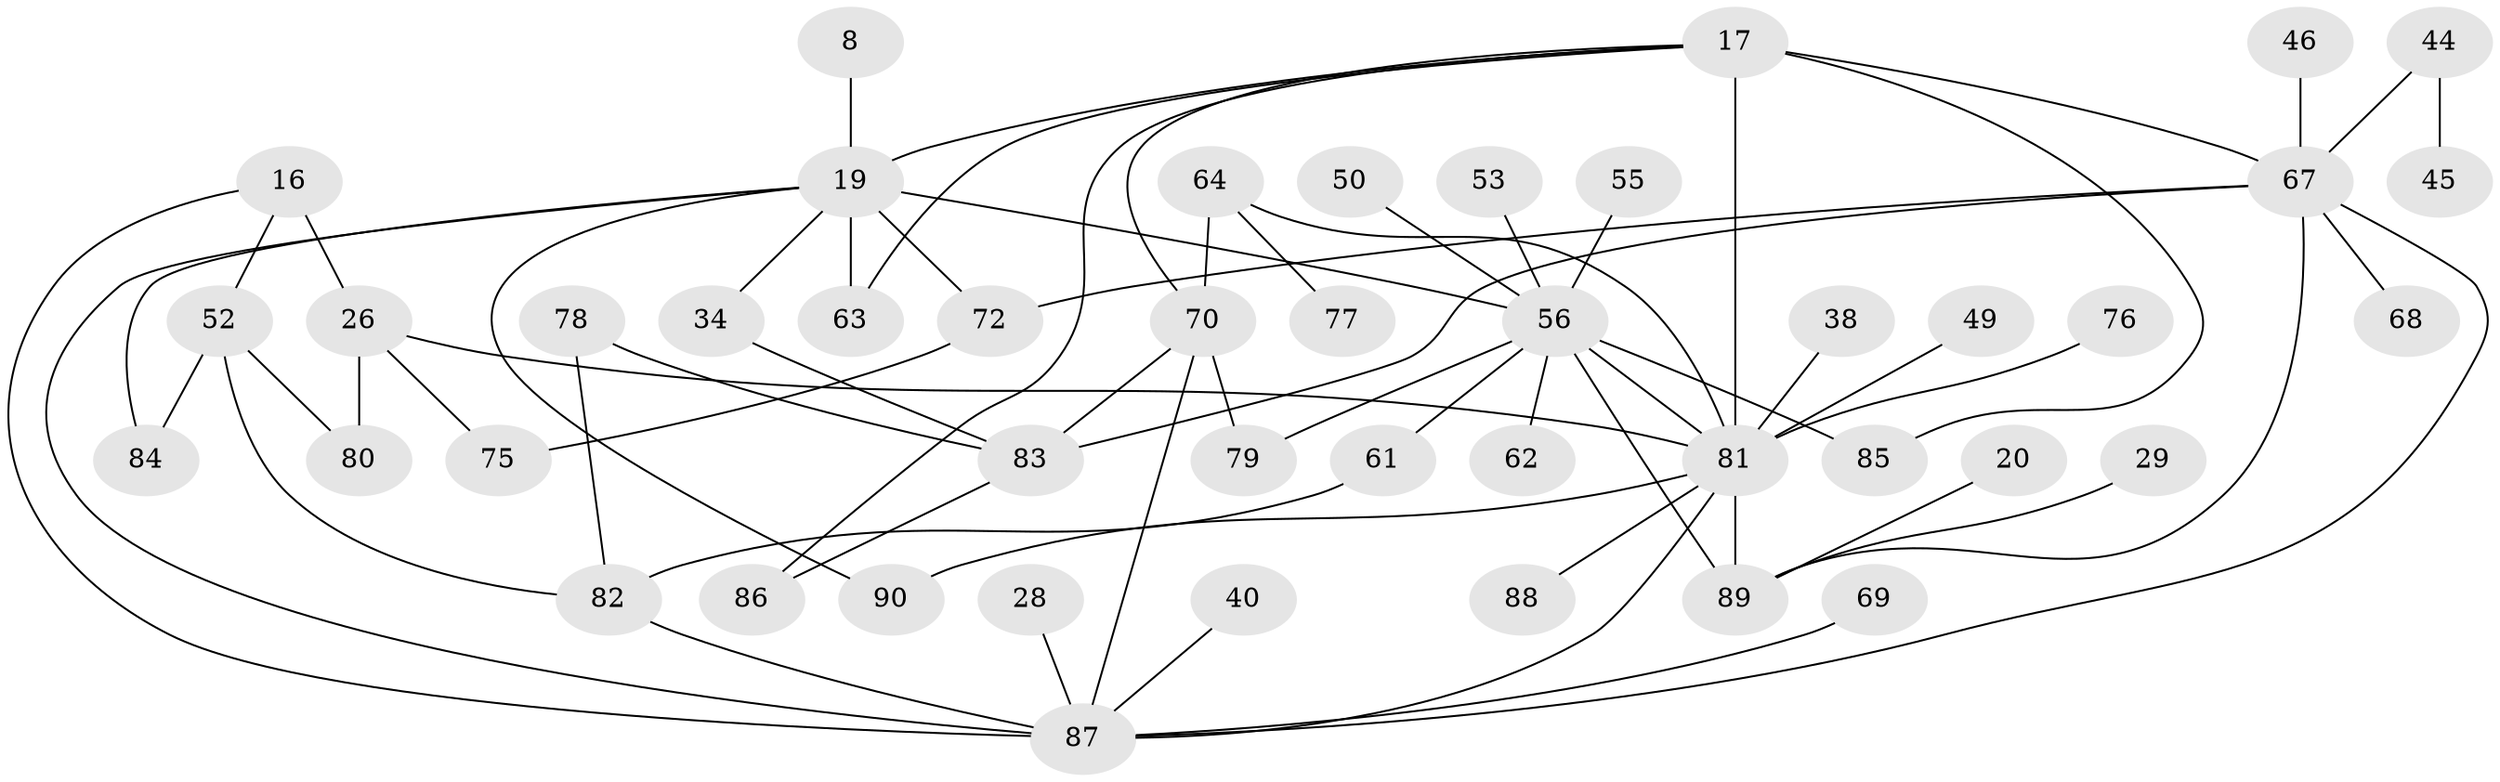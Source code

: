 // original degree distribution, {7: 0.011111111111111112, 4: 0.1111111111111111, 9: 0.011111111111111112, 5: 0.07777777777777778, 6: 0.044444444444444446, 2: 0.28888888888888886, 1: 0.2222222222222222, 3: 0.23333333333333334}
// Generated by graph-tools (version 1.1) at 2025/46/03/04/25 21:46:00]
// undirected, 45 vertices, 66 edges
graph export_dot {
graph [start="1"]
  node [color=gray90,style=filled];
  8;
  16;
  17 [super="+1+2+6"];
  19 [super="+3"];
  20;
  26 [super="+23"];
  28;
  29 [super="+22"];
  34;
  38;
  40;
  44;
  45;
  46;
  49;
  50;
  52;
  53;
  55;
  56 [super="+36+54+47"];
  61;
  62;
  63 [super="+31"];
  64 [super="+60"];
  67 [super="+5+7+66+42"];
  68;
  69;
  70 [super="+39"];
  72;
  75;
  76;
  77;
  78;
  79;
  80;
  81 [super="+59+74"];
  82 [super="+48"];
  83 [super="+43"];
  84;
  85 [super="+71"];
  86;
  87 [super="+13+21"];
  88;
  89 [super="+73+58"];
  90;
  8 -- 19;
  16 -- 26 [weight=2];
  16 -- 52;
  16 -- 87;
  17 -- 19 [weight=2];
  17 -- 86;
  17 -- 67 [weight=3];
  17 -- 70;
  17 -- 81 [weight=3];
  17 -- 85;
  17 -- 63;
  19 -- 34;
  19 -- 84;
  19 -- 63;
  19 -- 72;
  19 -- 56 [weight=3];
  19 -- 90;
  19 -- 87 [weight=2];
  20 -- 89;
  26 -- 75 [weight=2];
  26 -- 80;
  26 -- 81;
  28 -- 87;
  29 -- 89 [weight=2];
  34 -- 83;
  38 -- 81;
  40 -- 87;
  44 -- 45;
  44 -- 67;
  46 -- 67;
  49 -- 81;
  50 -- 56;
  52 -- 84;
  52 -- 80;
  52 -- 82;
  53 -- 56;
  55 -- 56;
  56 -- 79;
  56 -- 81;
  56 -- 61;
  56 -- 89 [weight=3];
  56 -- 62;
  56 -- 85;
  61 -- 82;
  64 -- 77;
  64 -- 70;
  64 -- 81;
  67 -- 72;
  67 -- 87;
  67 -- 89;
  67 -- 83;
  67 -- 68;
  69 -- 87;
  70 -- 83;
  70 -- 87;
  70 -- 79;
  72 -- 75;
  76 -- 81;
  78 -- 82;
  78 -- 83;
  81 -- 87;
  81 -- 88;
  81 -- 89 [weight=2];
  81 -- 90;
  82 -- 87;
  83 -- 86;
}
